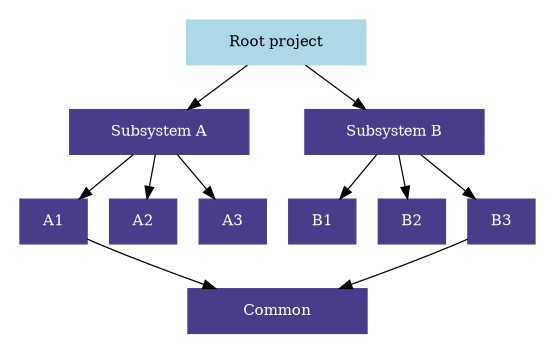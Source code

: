 digraph G {
	compound = true;
        size = "3.5,3.0";
        margin = "0.1";
	node [ shape = box, style=filled,
          color = lightblue, fontcolor = black, fontsize=12 ];

	{
		root [ label = "Root project", width = 2.0 ];
	}
	{ rank = same ; root };

	{
		ss_a [ label = "Subsystem A", width = 2.0 ,color=darkslateblue, fontcolor=white ];
		ss_b [ label = "Subsystem B", width = 2.0 ,color=darkslateblue, fontcolor=white ];
	}
	{ rank = same ; ss_a; ss_b }
	root -> ss_a;
	root -> ss_b;

	{
		sa1 [ label = "A1" ,color=darkslateblue, fontcolor=white ];
		sa2 [ label = "A2" ,color=darkslateblue, fontcolor=white ];
		sa3 [ label = "A3" ,color=darkslateblue, fontcolor=white ];

		sb1 [ label = "B1" ,color=darkslateblue, fontcolor=white ];
		sb2 [ label = "B2" ,color=darkslateblue, fontcolor=white ];
		sb3 [ label = "B3" ,color=darkslateblue, fontcolor=white ];
	}
	{ rank = same ; sa1; sa2; sa3; sb1; sb2; sb3 };
	ss_a -> sa1;
	ss_a -> sa2;
	ss_a -> sa3;

	ss_b -> sb1;
	ss_b -> sb2;
	ss_b -> sb3;

	{
		common [ label = "Common", width = 2.0 ,color=darkslateblue, fontcolor=white ];
	}

	sa1 -> common;
	sb3 -> common;
}
